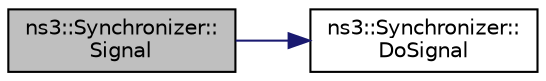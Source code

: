 digraph "ns3::Synchronizer::Signal"
{
  edge [fontname="Helvetica",fontsize="10",labelfontname="Helvetica",labelfontsize="10"];
  node [fontname="Helvetica",fontsize="10",shape=record];
  rankdir="LR";
  Node1 [label="ns3::Synchronizer::\lSignal",height=0.2,width=0.4,color="black", fillcolor="grey75", style="filled", fontcolor="black"];
  Node1 -> Node2 [color="midnightblue",fontsize="10",style="solid"];
  Node2 [label="ns3::Synchronizer::\lDoSignal",height=0.2,width=0.4,color="black", fillcolor="white", style="filled",URL="$df/d6a/classns3_1_1Synchronizer.html#ac6043fc40824c6b290ef815fb11c1385",tooltip="Tell a possible simulator thread waiting in the DoSynchronize method that an event has happened which..."];
}
